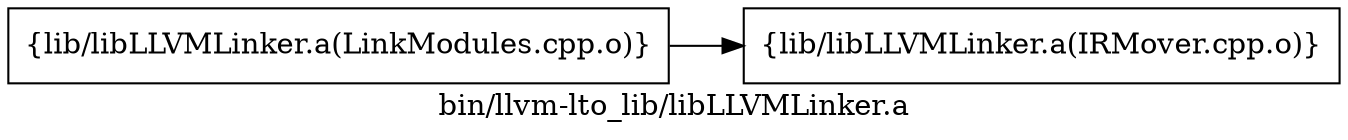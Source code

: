digraph "bin/llvm-lto_lib/libLLVMLinker.a" {
	label="bin/llvm-lto_lib/libLLVMLinker.a";
	rankdir=LR;

	Node0x55b14d5bca28 [shape=record,shape=box,group=0,label="{lib/libLLVMLinker.a(IRMover.cpp.o)}"];
	Node0x55b14d5bbe48 [shape=record,shape=box,group=0,label="{lib/libLLVMLinker.a(LinkModules.cpp.o)}"];
	Node0x55b14d5bbe48 -> Node0x55b14d5bca28;
}
